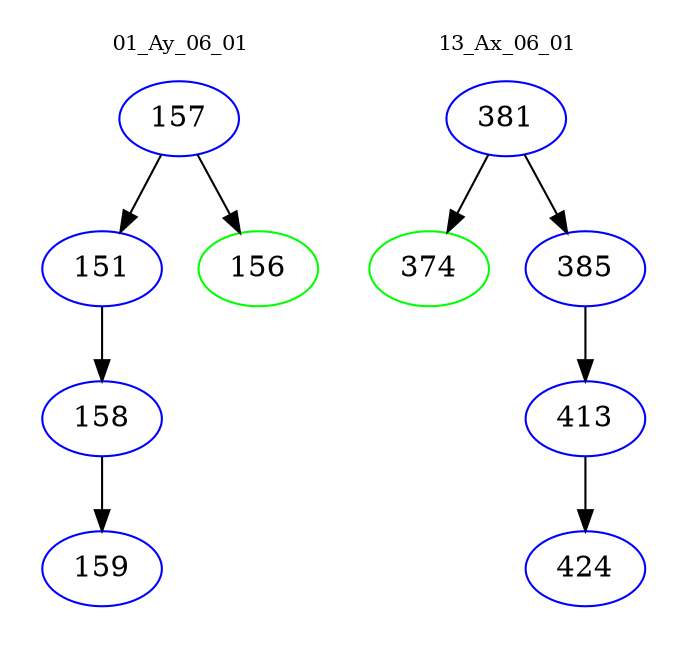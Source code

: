 digraph{
subgraph cluster_0 {
color = white
label = "01_Ay_06_01";
fontsize=10;
T0_157 [label="157", color="blue"]
T0_157 -> T0_151 [color="black"]
T0_151 [label="151", color="blue"]
T0_151 -> T0_158 [color="black"]
T0_158 [label="158", color="blue"]
T0_158 -> T0_159 [color="black"]
T0_159 [label="159", color="blue"]
T0_157 -> T0_156 [color="black"]
T0_156 [label="156", color="green"]
}
subgraph cluster_1 {
color = white
label = "13_Ax_06_01";
fontsize=10;
T1_381 [label="381", color="blue"]
T1_381 -> T1_374 [color="black"]
T1_374 [label="374", color="green"]
T1_381 -> T1_385 [color="black"]
T1_385 [label="385", color="blue"]
T1_385 -> T1_413 [color="black"]
T1_413 [label="413", color="blue"]
T1_413 -> T1_424 [color="black"]
T1_424 [label="424", color="blue"]
}
}
